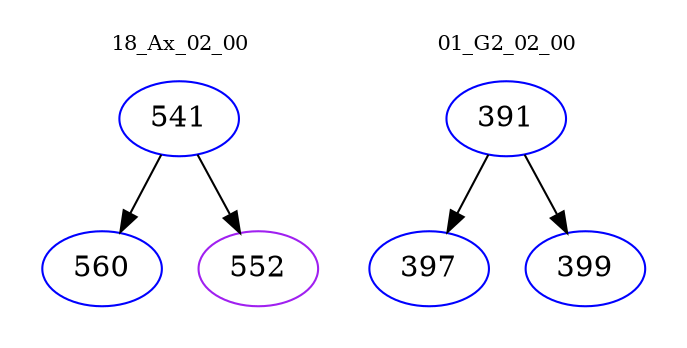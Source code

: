 digraph{
subgraph cluster_0 {
color = white
label = "18_Ax_02_00";
fontsize=10;
T0_541 [label="541", color="blue"]
T0_541 -> T0_560 [color="black"]
T0_560 [label="560", color="blue"]
T0_541 -> T0_552 [color="black"]
T0_552 [label="552", color="purple"]
}
subgraph cluster_1 {
color = white
label = "01_G2_02_00";
fontsize=10;
T1_391 [label="391", color="blue"]
T1_391 -> T1_397 [color="black"]
T1_397 [label="397", color="blue"]
T1_391 -> T1_399 [color="black"]
T1_399 [label="399", color="blue"]
}
}
